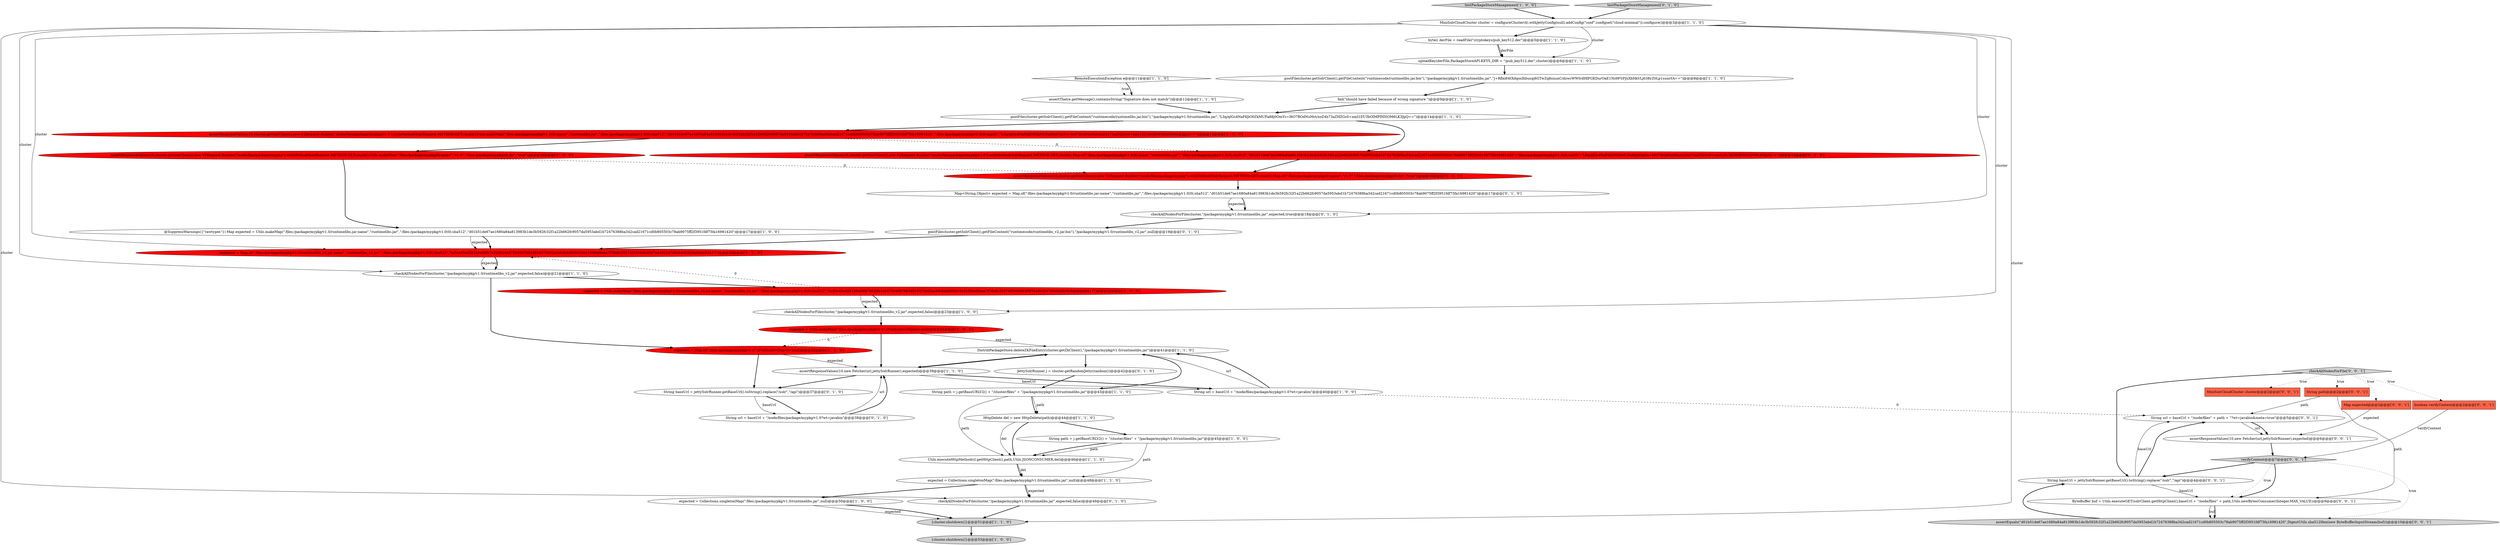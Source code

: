 digraph {
6 [style = filled, label = "RemoteExecutionException e@@@11@@@['1', '1', '0']", fillcolor = white, shape = diamond image = "AAA0AAABBB1BBB"];
4 [style = filled, label = "expected = Utils.makeMap(\":files:/package/mypkg/v1.0/runtimelibs_v2.jar:name\",\"runtimelibs_v2.jar\",\":files:/package/mypkg/v1.0(0(:sha512\",\"bc5ce45ad281b6a08fb7e529b1eb475040076834816570902acb6ebdd809410e31006efdeaa7f78a6c35574f3504963f5f7e4d92247d0eb4db3fc9abdda5d417\")@@@22@@@['1', '0', '0']", fillcolor = red, shape = ellipse image = "AAA1AAABBB1BBB"];
32 [style = filled, label = "Map<String,Object> expected = Map.of(\":files:/package/mypkg/v1.0/runtimelibs.jar:name\",\"runtimelibs.jar\",\":files:/package/mypkg/v1.0(0(:sha512\",\"d01b51de67ae1680a84a813983b1de3b592fc32f1a22b662fc9057da5953abd1b72476388ba342cad21671cd0b805503c78ab9075ff2f3951fdf75fa16981420\")@@@17@@@['0', '1', '0']", fillcolor = white, shape = ellipse image = "AAA0AAABBB2BBB"];
29 [style = filled, label = "String url = baseUrl + \"/node/files/package/mypkg/v1.0?wt=javabin\"@@@38@@@['0', '1', '0']", fillcolor = white, shape = ellipse image = "AAA0AAABBB2BBB"];
26 [style = filled, label = "Utils.executeHttpMethod(cl.getHttpClient(),path,Utils.JSONCONSUMER,del)@@@46@@@['1', '1', '0']", fillcolor = white, shape = ellipse image = "AAA0AAABBB1BBB"];
27 [style = filled, label = "DistribPackageStore.deleteZKFileEntry(cluster.getZkClient(),\"/package/mypkg/v1.0/runtimelibs.jar\")@@@41@@@['1', '1', '0']", fillcolor = white, shape = ellipse image = "AAA0AAABBB1BBB"];
0 [style = filled, label = "byte(( derFile = readFile(\"cryptokeys/pub_key512.der\")@@@5@@@['1', '1', '0']", fillcolor = white, shape = ellipse image = "AAA0AAABBB1BBB"];
39 [style = filled, label = "String baseUrl = jettySolrRunner.getBaseUrl().toString().replace(\"/solr\",\"/api\")@@@4@@@['0', '0', '1']", fillcolor = white, shape = ellipse image = "AAA0AAABBB3BBB"];
24 [style = filled, label = "@SuppressWarnings({\"rawtypes\"}) Map expected = Utils.makeMap(\":files:/package/mypkg/v1.0/runtimelibs.jar:name\",\"runtimelibs.jar\",\":files:/package/mypkg/v1.0(0(:sha512\",\"d01b51de67ae1680a84a813983b1de3b592fc32f1a22b662fc9057da5953abd1b72476388ba342cad21671cd0b805503c78ab9075ff2f3951fdf75fa16981420\")@@@17@@@['1', '0', '0']", fillcolor = white, shape = ellipse image = "AAA0AAABBB1BBB"];
48 [style = filled, label = "boolean verifyContent@@@2@@@['0', '0', '1']", fillcolor = tomato, shape = box image = "AAA0AAABBB3BBB"];
31 [style = filled, label = "assertResponseValues(10,cluster.getSolrClient(),new V2Request.Builder(\"/node/files/package/mypkg/v1.0\").withMethod(SolrRequest.METHOD.GET).build(),Map.of(\":files:/package/mypkg/v1.0(0(:name\",\"runtimelibs.jar\",\":files:/package/mypkg/v1.0(0(:sha512\",\"d01b51de67ae1680a84a813983b1de3b592fc32f1a22b662fc9057da5953abd1b72476388ba342cad21671cd0b805503c78ab9075ff2f3951fdf75fa16981420\",\":files:/package/mypkg/v1.0(0(:sig(0(\",\"L3q/qIGs4NaF6JiO0ZkMUFa88j0OmYc+I6O7BOdNuMct/xoZ4h73aZHZGc0+nmI1f/U3bOlMPINlSOM6LK3JpQ==\"))@@@15@@@['0', '1', '0']", fillcolor = red, shape = ellipse image = "AAA1AAABBB2BBB"];
41 [style = filled, label = "ByteBuffer buf = Utils.executeGET(solrClient.getHttpClient(),baseUrl + \"/node/files\" + path,Utils.newBytesConsumer(Integer.MAX_VALUE))@@@9@@@['0', '0', '1']", fillcolor = white, shape = ellipse image = "AAA0AAABBB3BBB"];
42 [style = filled, label = "assertEquals(\"d01b51de67ae1680a84a813983b1de3b592fc32f1a22b662fc9057da5953abd1b72476388ba342cad21671cd0b805503c78ab9075ff2f3951fdf75fa16981420\",DigestUtils.sha512Hex(new ByteBufferInputStream(buf)))@@@10@@@['0', '0', '1']", fillcolor = lightgray, shape = ellipse image = "AAA0AAABBB3BBB"];
18 [style = filled, label = "HttpDelete del = new HttpDelete(path)@@@44@@@['1', '1', '0']", fillcolor = white, shape = ellipse image = "AAA0AAABBB1BBB"];
14 [style = filled, label = "{cluster.shutdown()}@@@53@@@['1', '0', '0']", fillcolor = lightgray, shape = ellipse image = "AAA0AAABBB1BBB"];
8 [style = filled, label = "assertResponseValues(10,new Fetcher(url,jettySolrRunner),expected)@@@39@@@['1', '1', '0']", fillcolor = white, shape = ellipse image = "AAA0AAABBB1BBB"];
17 [style = filled, label = "fail(\"should have failed because of wrong signature \")@@@9@@@['1', '1', '0']", fillcolor = white, shape = ellipse image = "AAA0AAABBB1BBB"];
15 [style = filled, label = "assertResponseValues(10,cluster.getSolrClient(),new V2Request.Builder(\"/node/files/package/mypkg\").withMethod(SolrRequest.METHOD.GET).build(),Utils.makeMap(\":files:/package/mypkg(0(:name\",\"v1.0\",\":files:/package/mypkg(0(:dir\",\"true\"))@@@16@@@['1', '0', '0']", fillcolor = red, shape = ellipse image = "AAA1AAABBB1BBB"];
11 [style = filled, label = "postFile(cluster.getSolrClient(),getFileContent(\"runtimecode/runtimelibs.jar.bin\"),\"/package/mypkg/v1.0/runtimelibs.jar\",\"j+Rflxi64tXdqosIhbusqi6GTwZq8znunC/dzwcWW0/dHlFGKDurOaE1Nz9FSPJuXbHkVLj638yZ0Lp1ssnoYA==\")@@@8@@@['1', '1', '0']", fillcolor = white, shape = ellipse image = "AAA0AAABBB1BBB"];
22 [style = filled, label = "checkAllNodesForFile(cluster,\"/package/mypkg/v1.0/runtimelibs_v2.jar\",expected,false)@@@23@@@['1', '0', '0']", fillcolor = white, shape = ellipse image = "AAA0AAABBB1BBB"];
20 [style = filled, label = "{cluster.shutdown()}@@@51@@@['1', '1', '0']", fillcolor = lightgray, shape = ellipse image = "AAA0AAABBB1BBB"];
1 [style = filled, label = "uploadKey(derFile,PackageStoreAPI.KEYS_DIR + \"/pub_key512.der\",cluster)@@@6@@@['1', '1', '0']", fillcolor = white, shape = ellipse image = "AAA0AAABBB1BBB"];
38 [style = filled, label = "postFile(cluster.getSolrClient(),getFileContent(\"runtimecode/runtimelibs_v2.jar.bin\"),\"/package/mypkg/v1.0/runtimelibs_v2.jar\",null)@@@19@@@['0', '1', '0']", fillcolor = white, shape = ellipse image = "AAA0AAABBB2BBB"];
23 [style = filled, label = "expected = Collections.singletonMap(\":files:/package/mypkg/v1.0/runtimelibs.jar\",null)@@@50@@@['1', '0', '0']", fillcolor = white, shape = ellipse image = "AAA0AAABBB1BBB"];
25 [style = filled, label = "String url = baseUrl + \"/node/files/package/mypkg/v1.0?wt=javabin\"@@@40@@@['1', '0', '0']", fillcolor = white, shape = ellipse image = "AAA0AAABBB1BBB"];
47 [style = filled, label = "Map expected@@@2@@@['0', '0', '1']", fillcolor = tomato, shape = box image = "AAA0AAABBB3BBB"];
43 [style = filled, label = "checkAllNodesForFile['0', '0', '1']", fillcolor = lightgray, shape = diamond image = "AAA0AAABBB3BBB"];
5 [style = filled, label = "String path = j.getBaseURLV2() + \"/cluster/files\" + \"/package/mypkg/v1.0/runtimelibs.jar\"@@@43@@@['1', '1', '0']", fillcolor = white, shape = ellipse image = "AAA0AAABBB1BBB"];
33 [style = filled, label = "expected = Map.of(\":files:/package/mypkg/v1.0\",(Predicate<Object>)null)@@@22@@@['0', '1', '0']", fillcolor = red, shape = ellipse image = "AAA1AAABBB2BBB"];
45 [style = filled, label = "assertResponseValues(10,new Fetcher(url,jettySolrRunner),expected)@@@6@@@['0', '0', '1']", fillcolor = white, shape = ellipse image = "AAA0AAABBB3BBB"];
19 [style = filled, label = "testPackageStoreManagement['1', '0', '0']", fillcolor = lightgray, shape = diamond image = "AAA0AAABBB1BBB"];
21 [style = filled, label = "String path = j.getBaseURLV2() + \"/cluster/files\" + \"/package/mypkg/v1.0/runtimelibs.jar\"@@@45@@@['1', '0', '0']", fillcolor = white, shape = ellipse image = "AAA0AAABBB1BBB"];
10 [style = filled, label = "postFile(cluster.getSolrClient(),getFileContent(\"runtimecode/runtimelibs.jar.bin\"),\"/package/mypkg/v1.0/runtimelibs.jar\",\"L3q/qIGs4NaF6JiO0ZkMUFa88j0OmYc+I6O7BOdNuMct/xoZ4h73aZHZGc0+nmI1f/U3bOlMPINlSOM6LK3JpQ==\")@@@14@@@['1', '1', '0']", fillcolor = white, shape = ellipse image = "AAA0AAABBB1BBB"];
40 [style = filled, label = "MiniSolrCloudCluster cluster@@@2@@@['0', '0', '1']", fillcolor = tomato, shape = box image = "AAA0AAABBB3BBB"];
13 [style = filled, label = "expected = Collections.singletonMap(\":files:/package/mypkg/v1.0/runtimelibs.jar\",null)@@@48@@@['1', '1', '0']", fillcolor = white, shape = ellipse image = "AAA0AAABBB1BBB"];
16 [style = filled, label = "expected = Utils.makeMap(\":files:/package/mypkg/v1.0\",(Predicate<Object>)null)@@@24@@@['1', '0', '0']", fillcolor = red, shape = ellipse image = "AAA1AAABBB1BBB"];
44 [style = filled, label = "String url = baseUrl + \"/node/files\" + path + \"?wt=javabin&meta=true\"@@@5@@@['0', '0', '1']", fillcolor = white, shape = ellipse image = "AAA0AAABBB3BBB"];
9 [style = filled, label = "checkAllNodesForFile(cluster,\"/package/mypkg/v1.0/runtimelibs_v2.jar\",expected,false)@@@21@@@['1', '1', '0']", fillcolor = white, shape = ellipse image = "AAA0AAABBB1BBB"];
36 [style = filled, label = "JettySolrRunner j = cluster.getRandomJetty(random())@@@42@@@['0', '1', '0']", fillcolor = white, shape = ellipse image = "AAA0AAABBB2BBB"];
37 [style = filled, label = "checkAllNodesForFile(cluster,\"/package/mypkg/v1.0/runtimelibs.jar\",expected,false)@@@49@@@['0', '1', '0']", fillcolor = white, shape = ellipse image = "AAA0AAABBB2BBB"];
3 [style = filled, label = "expected = Map.of(\":files:/package/mypkg/v1.0/runtimelibs_v2.jar:name\",\"runtimelibs_v2.jar\",\":files:/package/mypkg/v1.0(0(:sha512\",\"bc5ce45ad281b6a08fb7e529b1eb475040076834816570902acb6ebdd809410e31006efdeaa7f78a6c35574f3504963f5f7e4d92247d0eb4db3fc9abdda5d417\")@@@20@@@['1', '1', '0']", fillcolor = red, shape = ellipse image = "AAA1AAABBB1BBB"];
30 [style = filled, label = "String baseUrl = jettySolrRunner.getBaseUrl().toString().replace(\"/solr\",\"/api\")@@@37@@@['0', '1', '0']", fillcolor = white, shape = ellipse image = "AAA0AAABBB2BBB"];
35 [style = filled, label = "assertResponseValues(10,cluster.getSolrClient(),new V2Request.Builder(\"/node/files/package/mypkg\").withMethod(SolrRequest.METHOD.GET).build(),Map.of(\":files:/package/mypkg(0(:name\",\"v1.0\",\":files:/package/mypkg(0(:dir\",\"true\"))@@@16@@@['0', '1', '0']", fillcolor = red, shape = ellipse image = "AAA1AAABBB2BBB"];
34 [style = filled, label = "testPackageStoreManagement['0', '1', '0']", fillcolor = lightgray, shape = diamond image = "AAA0AAABBB2BBB"];
49 [style = filled, label = "verifyContent@@@7@@@['0', '0', '1']", fillcolor = lightgray, shape = diamond image = "AAA0AAABBB3BBB"];
28 [style = filled, label = "checkAllNodesForFile(cluster,\"/package/mypkg/v1.0/runtimelibs.jar\",expected,true)@@@18@@@['0', '1', '0']", fillcolor = white, shape = ellipse image = "AAA0AAABBB2BBB"];
12 [style = filled, label = "MiniSolrCloudCluster cluster = configureCluster(4).withJettyConfig(null).addConfig(\"conf\",configset(\"cloud-minimal\")).configure()@@@3@@@['1', '1', '0']", fillcolor = white, shape = ellipse image = "AAA0AAABBB1BBB"];
46 [style = filled, label = "String path@@@2@@@['0', '0', '1']", fillcolor = tomato, shape = box image = "AAA0AAABBB3BBB"];
2 [style = filled, label = "assertResponseValues(10,cluster.getSolrClient(),new V2Request.Builder(\"/node/files/package/mypkg/v1.0\").withMethod(SolrRequest.METHOD.GET).build(),Utils.makeMap(\":files:/package/mypkg/v1.0(0(:name\",\"runtimelibs.jar\",\":files:/package/mypkg/v1.0(0(:sha512\",\"d01b51de67ae1680a84a813983b1de3b592fc32f1a22b662fc9057da5953abd1b72476388ba342cad21671cd0b805503c78ab9075ff2f3951fdf75fa16981420\",\":files:/package/mypkg/v1.0(0(:sig(0(\",\"L3q/qIGs4NaF6JiO0ZkMUFa88j0OmYc+I6O7BOdNuMct/xoZ4h73aZHZGc0+nmI1f/U3bOlMPINlSOM6LK3JpQ==\"))@@@15@@@['1', '0', '0']", fillcolor = red, shape = ellipse image = "AAA1AAABBB1BBB"];
7 [style = filled, label = "assertThat(e.getMessage(),containsString(\"Signature does not match\"))@@@12@@@['1', '1', '0']", fillcolor = white, shape = ellipse image = "AAA0AAABBB1BBB"];
8->30 [style = bold, label=""];
23->20 [style = solid, label="expected"];
12->22 [style = solid, label="cluster"];
28->38 [style = bold, label=""];
39->44 [style = solid, label="baseUrl"];
21->26 [style = solid, label="path"];
32->28 [style = solid, label="expected"];
30->29 [style = bold, label=""];
12->9 [style = solid, label="cluster"];
12->20 [style = solid, label="cluster"];
21->26 [style = bold, label=""];
49->39 [style = bold, label=""];
31->35 [style = bold, label=""];
3->9 [style = solid, label="expected"];
2->15 [style = bold, label=""];
43->46 [style = dotted, label="true"];
16->27 [style = solid, label="expected"];
44->45 [style = solid, label="url"];
27->5 [style = bold, label=""];
16->33 [style = dashed, label="0"];
8->27 [style = bold, label=""];
33->8 [style = solid, label="expected"];
18->26 [style = solid, label="del"];
41->42 [style = solid, label="buf"];
10->31 [style = bold, label=""];
19->12 [style = bold, label=""];
9->33 [style = bold, label=""];
4->22 [style = solid, label="expected"];
8->25 [style = solid, label="baseUrl"];
20->14 [style = bold, label=""];
46->41 [style = solid, label="path"];
26->13 [style = bold, label=""];
1->11 [style = bold, label=""];
24->3 [style = solid, label="expected"];
30->29 [style = solid, label="baseUrl"];
29->8 [style = solid, label="url"];
25->27 [style = bold, label=""];
13->37 [style = bold, label=""];
48->49 [style = solid, label="verifyContent"];
49->41 [style = dotted, label="true"];
12->3 [style = solid, label="cluster"];
33->30 [style = bold, label=""];
49->41 [style = bold, label=""];
6->7 [style = dotted, label="true"];
4->3 [style = dashed, label="0"];
11->17 [style = bold, label=""];
10->2 [style = bold, label=""];
43->47 [style = dotted, label="true"];
47->45 [style = solid, label="expected"];
6->7 [style = bold, label=""];
44->45 [style = bold, label=""];
24->3 [style = bold, label=""];
4->22 [style = bold, label=""];
27->8 [style = bold, label=""];
25->27 [style = solid, label="url"];
17->10 [style = bold, label=""];
23->20 [style = bold, label=""];
16->8 [style = bold, label=""];
5->18 [style = solid, label="path"];
22->16 [style = bold, label=""];
18->26 [style = bold, label=""];
42->39 [style = bold, label=""];
35->32 [style = bold, label=""];
5->18 [style = bold, label=""];
12->37 [style = solid, label="cluster"];
5->26 [style = solid, label="path"];
38->3 [style = bold, label=""];
49->42 [style = dotted, label="true"];
15->35 [style = dashed, label="0"];
3->9 [style = bold, label=""];
12->1 [style = solid, label="cluster"];
26->13 [style = solid, label="del"];
0->1 [style = bold, label=""];
43->48 [style = dotted, label="true"];
43->40 [style = dotted, label="true"];
0->1 [style = solid, label="derFile"];
36->5 [style = bold, label=""];
18->21 [style = bold, label=""];
43->39 [style = bold, label=""];
46->44 [style = solid, label="path"];
25->44 [style = dashed, label="0"];
29->8 [style = bold, label=""];
21->13 [style = solid, label="path"];
12->28 [style = solid, label="cluster"];
27->36 [style = bold, label=""];
39->44 [style = bold, label=""];
7->10 [style = bold, label=""];
45->49 [style = bold, label=""];
9->4 [style = bold, label=""];
39->41 [style = solid, label="baseUrl"];
37->20 [style = bold, label=""];
34->12 [style = bold, label=""];
12->0 [style = bold, label=""];
2->31 [style = dashed, label="0"];
15->24 [style = bold, label=""];
13->37 [style = solid, label="expected"];
13->23 [style = bold, label=""];
32->28 [style = bold, label=""];
8->25 [style = bold, label=""];
41->42 [style = bold, label=""];
}
